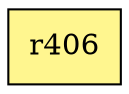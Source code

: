 digraph G {
rankdir=BT;ranksep="2.0";
"r406" [shape=record,fillcolor=khaki1,style=filled,label="{r406}"];
}